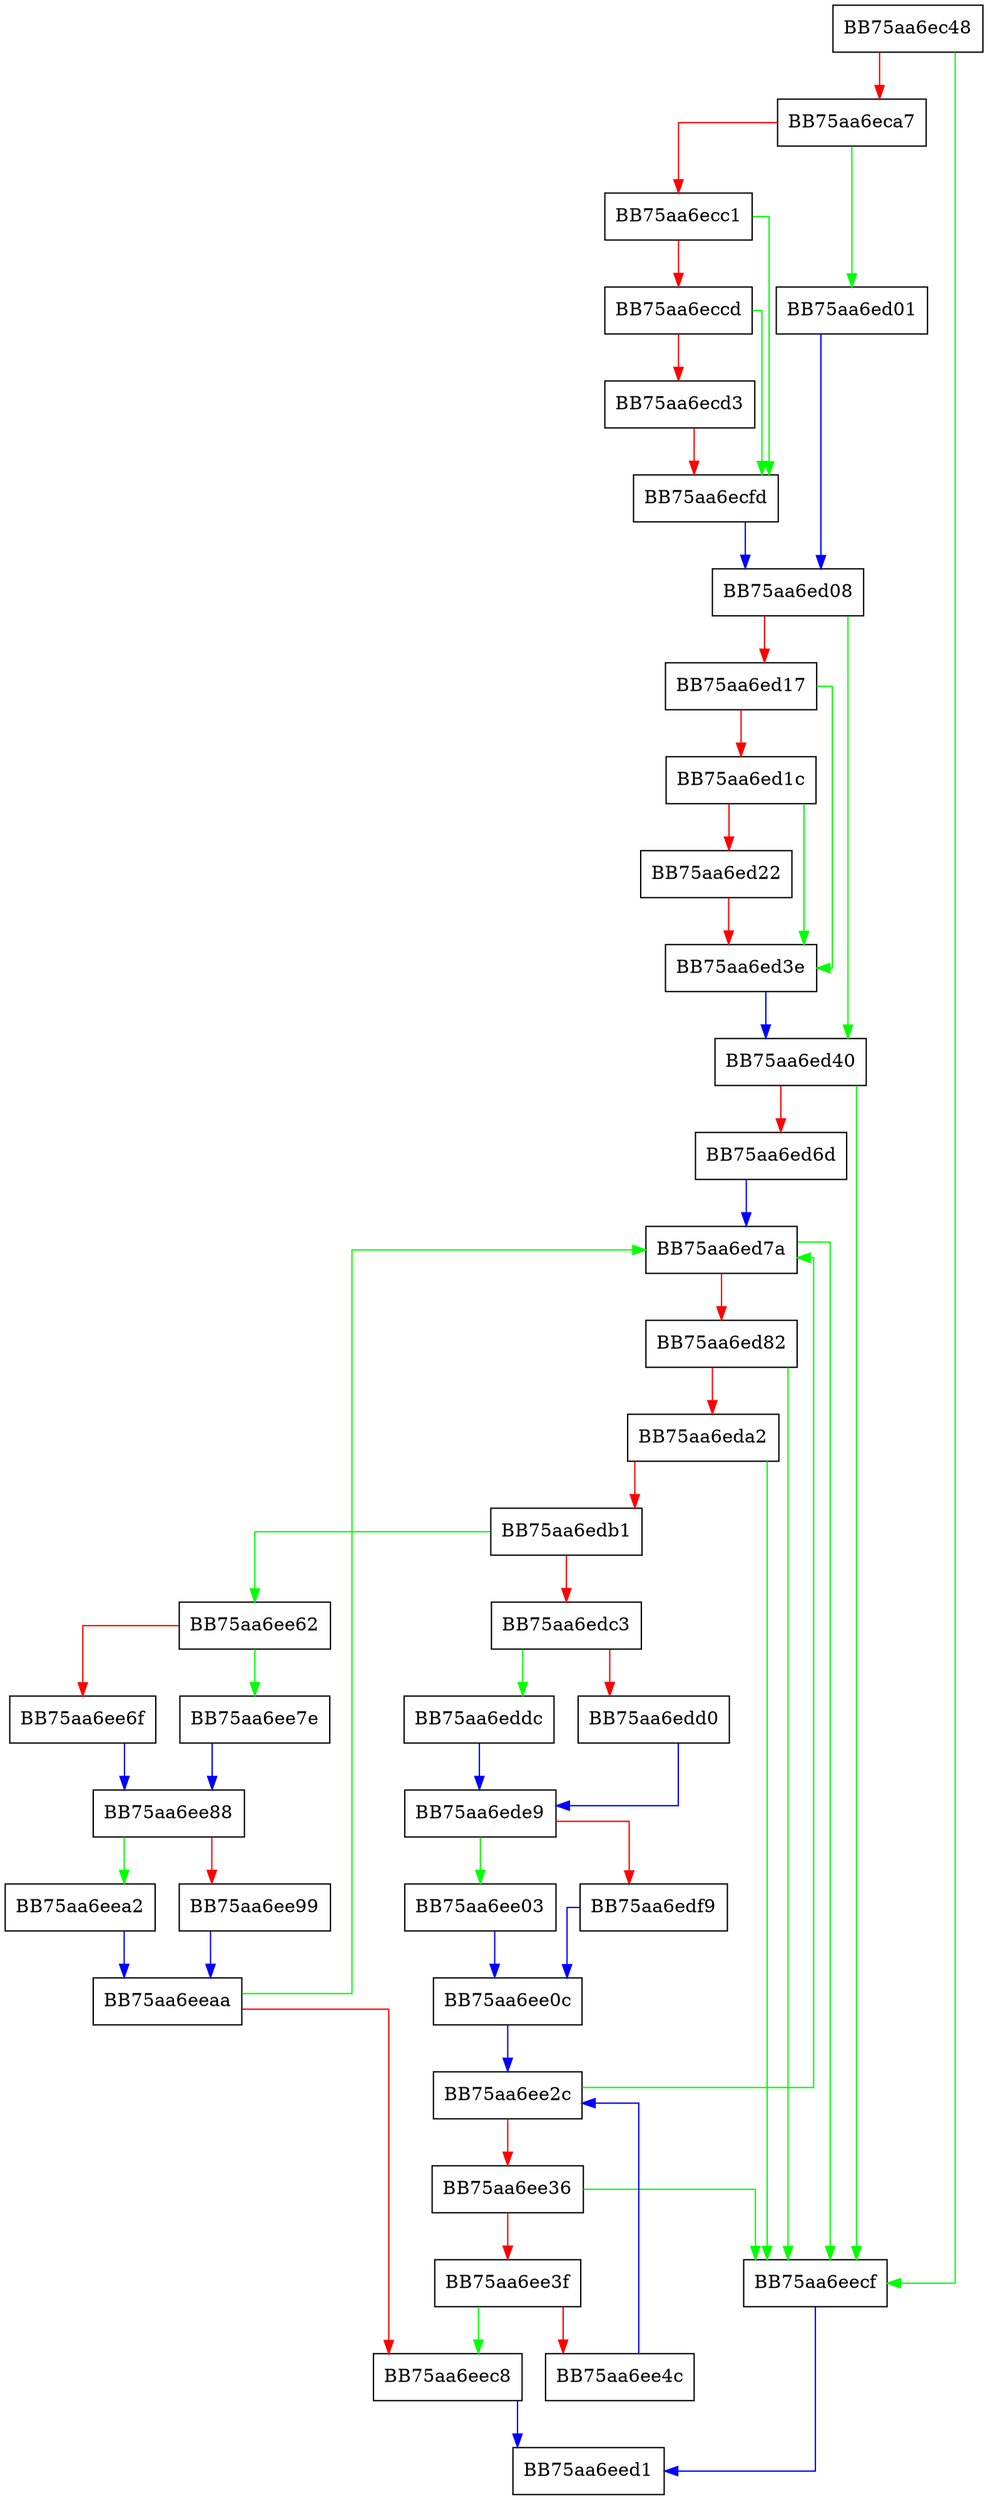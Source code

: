 digraph vxd_get_fixup {
  node [shape="box"];
  graph [splines=ortho];
  BB75aa6ec48 -> BB75aa6eecf [color="green"];
  BB75aa6ec48 -> BB75aa6eca7 [color="red"];
  BB75aa6eca7 -> BB75aa6ed01 [color="green"];
  BB75aa6eca7 -> BB75aa6ecc1 [color="red"];
  BB75aa6ecc1 -> BB75aa6ecfd [color="green"];
  BB75aa6ecc1 -> BB75aa6eccd [color="red"];
  BB75aa6eccd -> BB75aa6ecfd [color="green"];
  BB75aa6eccd -> BB75aa6ecd3 [color="red"];
  BB75aa6ecd3 -> BB75aa6ecfd [color="red"];
  BB75aa6ecfd -> BB75aa6ed08 [color="blue"];
  BB75aa6ed01 -> BB75aa6ed08 [color="blue"];
  BB75aa6ed08 -> BB75aa6ed40 [color="green"];
  BB75aa6ed08 -> BB75aa6ed17 [color="red"];
  BB75aa6ed17 -> BB75aa6ed3e [color="green"];
  BB75aa6ed17 -> BB75aa6ed1c [color="red"];
  BB75aa6ed1c -> BB75aa6ed3e [color="green"];
  BB75aa6ed1c -> BB75aa6ed22 [color="red"];
  BB75aa6ed22 -> BB75aa6ed3e [color="red"];
  BB75aa6ed3e -> BB75aa6ed40 [color="blue"];
  BB75aa6ed40 -> BB75aa6eecf [color="green"];
  BB75aa6ed40 -> BB75aa6ed6d [color="red"];
  BB75aa6ed6d -> BB75aa6ed7a [color="blue"];
  BB75aa6ed7a -> BB75aa6eecf [color="green"];
  BB75aa6ed7a -> BB75aa6ed82 [color="red"];
  BB75aa6ed82 -> BB75aa6eecf [color="green"];
  BB75aa6ed82 -> BB75aa6eda2 [color="red"];
  BB75aa6eda2 -> BB75aa6eecf [color="green"];
  BB75aa6eda2 -> BB75aa6edb1 [color="red"];
  BB75aa6edb1 -> BB75aa6ee62 [color="green"];
  BB75aa6edb1 -> BB75aa6edc3 [color="red"];
  BB75aa6edc3 -> BB75aa6eddc [color="green"];
  BB75aa6edc3 -> BB75aa6edd0 [color="red"];
  BB75aa6edd0 -> BB75aa6ede9 [color="blue"];
  BB75aa6eddc -> BB75aa6ede9 [color="blue"];
  BB75aa6ede9 -> BB75aa6ee03 [color="green"];
  BB75aa6ede9 -> BB75aa6edf9 [color="red"];
  BB75aa6edf9 -> BB75aa6ee0c [color="blue"];
  BB75aa6ee03 -> BB75aa6ee0c [color="blue"];
  BB75aa6ee0c -> BB75aa6ee2c [color="blue"];
  BB75aa6ee2c -> BB75aa6ed7a [color="green"];
  BB75aa6ee2c -> BB75aa6ee36 [color="red"];
  BB75aa6ee36 -> BB75aa6eecf [color="green"];
  BB75aa6ee36 -> BB75aa6ee3f [color="red"];
  BB75aa6ee3f -> BB75aa6eec8 [color="green"];
  BB75aa6ee3f -> BB75aa6ee4c [color="red"];
  BB75aa6ee4c -> BB75aa6ee2c [color="blue"];
  BB75aa6ee62 -> BB75aa6ee7e [color="green"];
  BB75aa6ee62 -> BB75aa6ee6f [color="red"];
  BB75aa6ee6f -> BB75aa6ee88 [color="blue"];
  BB75aa6ee7e -> BB75aa6ee88 [color="blue"];
  BB75aa6ee88 -> BB75aa6eea2 [color="green"];
  BB75aa6ee88 -> BB75aa6ee99 [color="red"];
  BB75aa6ee99 -> BB75aa6eeaa [color="blue"];
  BB75aa6eea2 -> BB75aa6eeaa [color="blue"];
  BB75aa6eeaa -> BB75aa6ed7a [color="green"];
  BB75aa6eeaa -> BB75aa6eec8 [color="red"];
  BB75aa6eec8 -> BB75aa6eed1 [color="blue"];
  BB75aa6eecf -> BB75aa6eed1 [color="blue"];
}